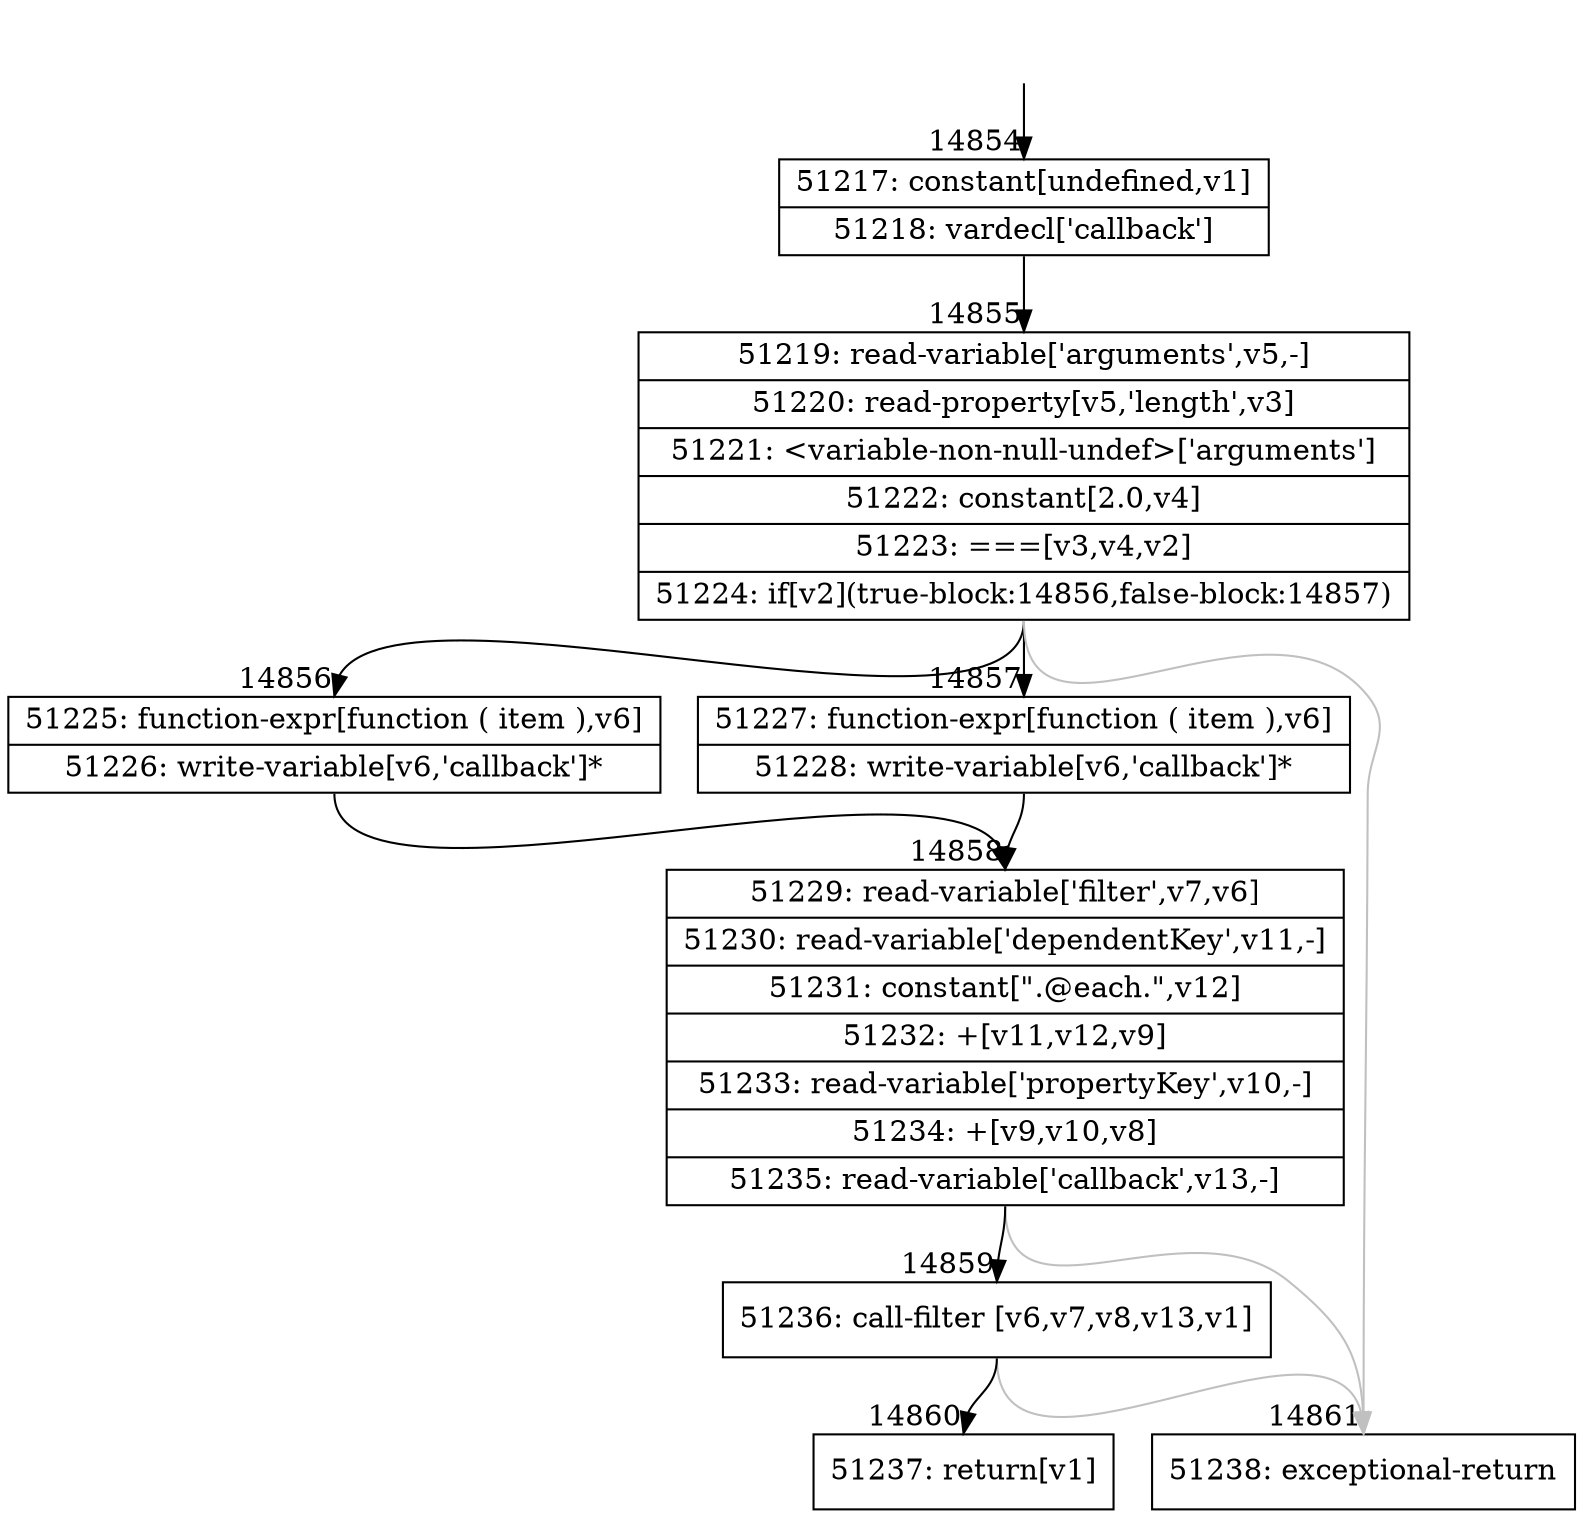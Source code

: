 digraph {
rankdir="TD"
BB_entry1249[shape=none,label=""];
BB_entry1249 -> BB14854 [tailport=s, headport=n, headlabel="    14854"]
BB14854 [shape=record label="{51217: constant[undefined,v1]|51218: vardecl['callback']}" ] 
BB14854 -> BB14855 [tailport=s, headport=n, headlabel="      14855"]
BB14855 [shape=record label="{51219: read-variable['arguments',v5,-]|51220: read-property[v5,'length',v3]|51221: \<variable-non-null-undef\>['arguments']|51222: constant[2.0,v4]|51223: ===[v3,v4,v2]|51224: if[v2](true-block:14856,false-block:14857)}" ] 
BB14855 -> BB14856 [tailport=s, headport=n, headlabel="      14856"]
BB14855 -> BB14857 [tailport=s, headport=n, headlabel="      14857"]
BB14855 -> BB14861 [tailport=s, headport=n, color=gray, headlabel="      14861"]
BB14856 [shape=record label="{51225: function-expr[function ( item ),v6]|51226: write-variable[v6,'callback']*}" ] 
BB14856 -> BB14858 [tailport=s, headport=n, headlabel="      14858"]
BB14857 [shape=record label="{51227: function-expr[function ( item ),v6]|51228: write-variable[v6,'callback']*}" ] 
BB14857 -> BB14858 [tailport=s, headport=n]
BB14858 [shape=record label="{51229: read-variable['filter',v7,v6]|51230: read-variable['dependentKey',v11,-]|51231: constant[\".@each.\",v12]|51232: +[v11,v12,v9]|51233: read-variable['propertyKey',v10,-]|51234: +[v9,v10,v8]|51235: read-variable['callback',v13,-]}" ] 
BB14858 -> BB14859 [tailport=s, headport=n, headlabel="      14859"]
BB14858 -> BB14861 [tailport=s, headport=n, color=gray]
BB14859 [shape=record label="{51236: call-filter [v6,v7,v8,v13,v1]}" ] 
BB14859 -> BB14860 [tailport=s, headport=n, headlabel="      14860"]
BB14859 -> BB14861 [tailport=s, headport=n, color=gray]
BB14860 [shape=record label="{51237: return[v1]}" ] 
BB14861 [shape=record label="{51238: exceptional-return}" ] 
//#$~ 27379
}
